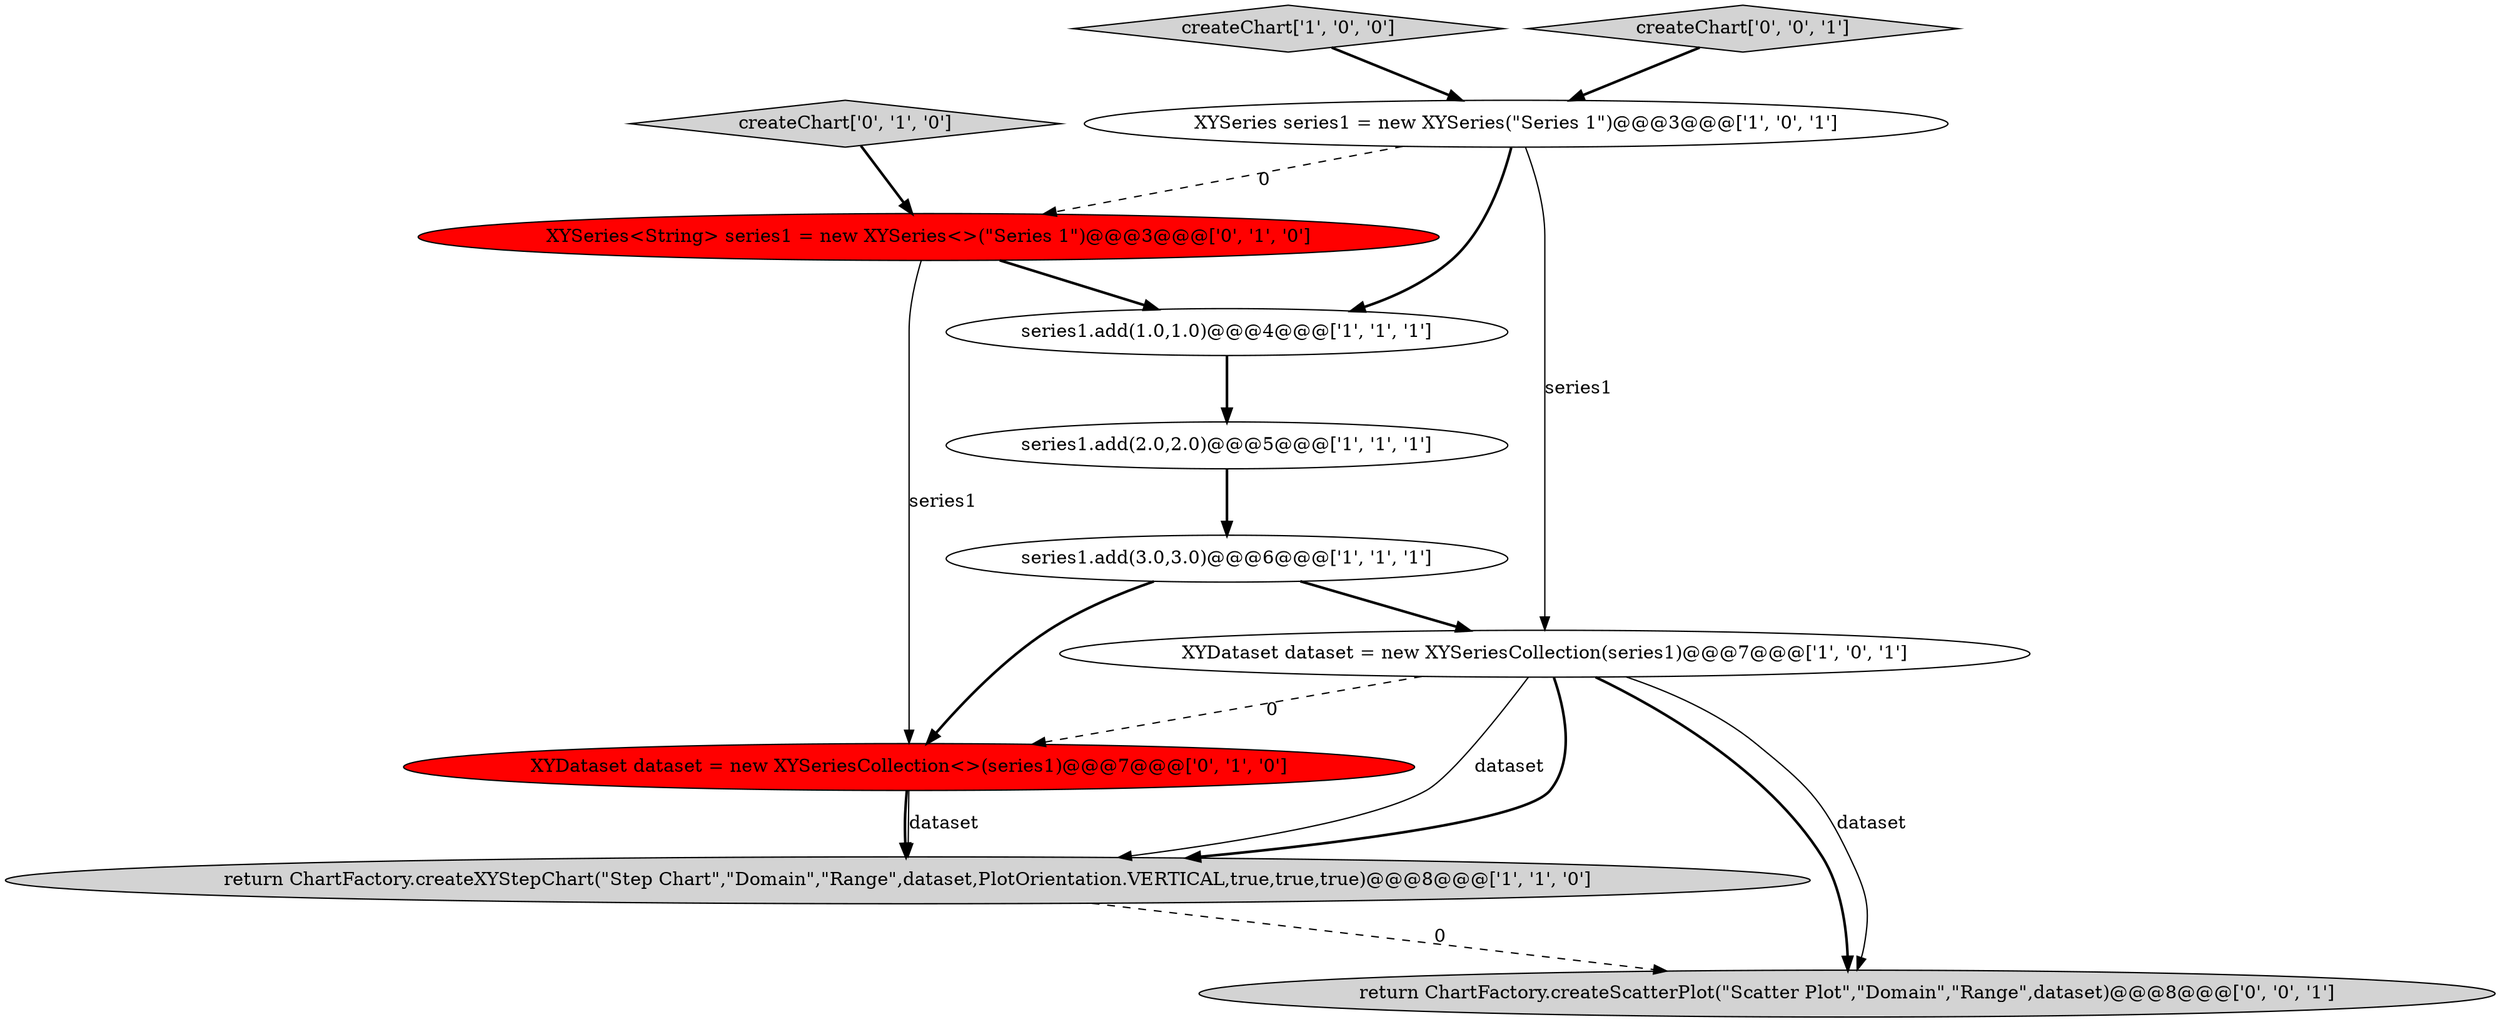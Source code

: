 digraph {
2 [style = filled, label = "createChart['1', '0', '0']", fillcolor = lightgray, shape = diamond image = "AAA0AAABBB1BBB"];
6 [style = filled, label = "return ChartFactory.createXYStepChart(\"Step Chart\",\"Domain\",\"Range\",dataset,PlotOrientation.VERTICAL,true,true,true)@@@8@@@['1', '1', '0']", fillcolor = lightgray, shape = ellipse image = "AAA0AAABBB1BBB"];
3 [style = filled, label = "XYSeries series1 = new XYSeries(\"Series 1\")@@@3@@@['1', '0', '1']", fillcolor = white, shape = ellipse image = "AAA0AAABBB1BBB"];
9 [style = filled, label = "XYSeries<String> series1 = new XYSeries<>(\"Series 1\")@@@3@@@['0', '1', '0']", fillcolor = red, shape = ellipse image = "AAA1AAABBB2BBB"];
1 [style = filled, label = "series1.add(2.0,2.0)@@@5@@@['1', '1', '1']", fillcolor = white, shape = ellipse image = "AAA0AAABBB1BBB"];
10 [style = filled, label = "return ChartFactory.createScatterPlot(\"Scatter Plot\",\"Domain\",\"Range\",dataset)@@@8@@@['0', '0', '1']", fillcolor = lightgray, shape = ellipse image = "AAA0AAABBB3BBB"];
8 [style = filled, label = "createChart['0', '1', '0']", fillcolor = lightgray, shape = diamond image = "AAA0AAABBB2BBB"];
4 [style = filled, label = "series1.add(1.0,1.0)@@@4@@@['1', '1', '1']", fillcolor = white, shape = ellipse image = "AAA0AAABBB1BBB"];
5 [style = filled, label = "series1.add(3.0,3.0)@@@6@@@['1', '1', '1']", fillcolor = white, shape = ellipse image = "AAA0AAABBB1BBB"];
0 [style = filled, label = "XYDataset dataset = new XYSeriesCollection(series1)@@@7@@@['1', '0', '1']", fillcolor = white, shape = ellipse image = "AAA0AAABBB1BBB"];
7 [style = filled, label = "XYDataset dataset = new XYSeriesCollection<>(series1)@@@7@@@['0', '1', '0']", fillcolor = red, shape = ellipse image = "AAA1AAABBB2BBB"];
11 [style = filled, label = "createChart['0', '0', '1']", fillcolor = lightgray, shape = diamond image = "AAA0AAABBB3BBB"];
1->5 [style = bold, label=""];
9->7 [style = solid, label="series1"];
5->7 [style = bold, label=""];
4->1 [style = bold, label=""];
0->10 [style = bold, label=""];
7->6 [style = bold, label=""];
0->10 [style = solid, label="dataset"];
0->6 [style = solid, label="dataset"];
5->0 [style = bold, label=""];
9->4 [style = bold, label=""];
11->3 [style = bold, label=""];
3->0 [style = solid, label="series1"];
0->6 [style = bold, label=""];
3->4 [style = bold, label=""];
7->6 [style = solid, label="dataset"];
3->9 [style = dashed, label="0"];
0->7 [style = dashed, label="0"];
2->3 [style = bold, label=""];
6->10 [style = dashed, label="0"];
8->9 [style = bold, label=""];
}
